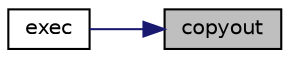 digraph "copyout"
{
 // LATEX_PDF_SIZE
  edge [fontname="Helvetica",fontsize="10",labelfontname="Helvetica",labelfontsize="10"];
  node [fontname="Helvetica",fontsize="10",shape=record];
  rankdir="RL";
  Node1 [label="copyout",height=0.2,width=0.4,color="black", fillcolor="grey75", style="filled", fontcolor="black",tooltip=" "];
  Node1 -> Node2 [dir="back",color="midnightblue",fontsize="10",style="solid"];
  Node2 [label="exec",height=0.2,width=0.4,color="black", fillcolor="white", style="filled",URL="$d8/ddb/user_8h.html#aa7b4aae4a12acd187e23396214aeca47",tooltip=" "];
}
